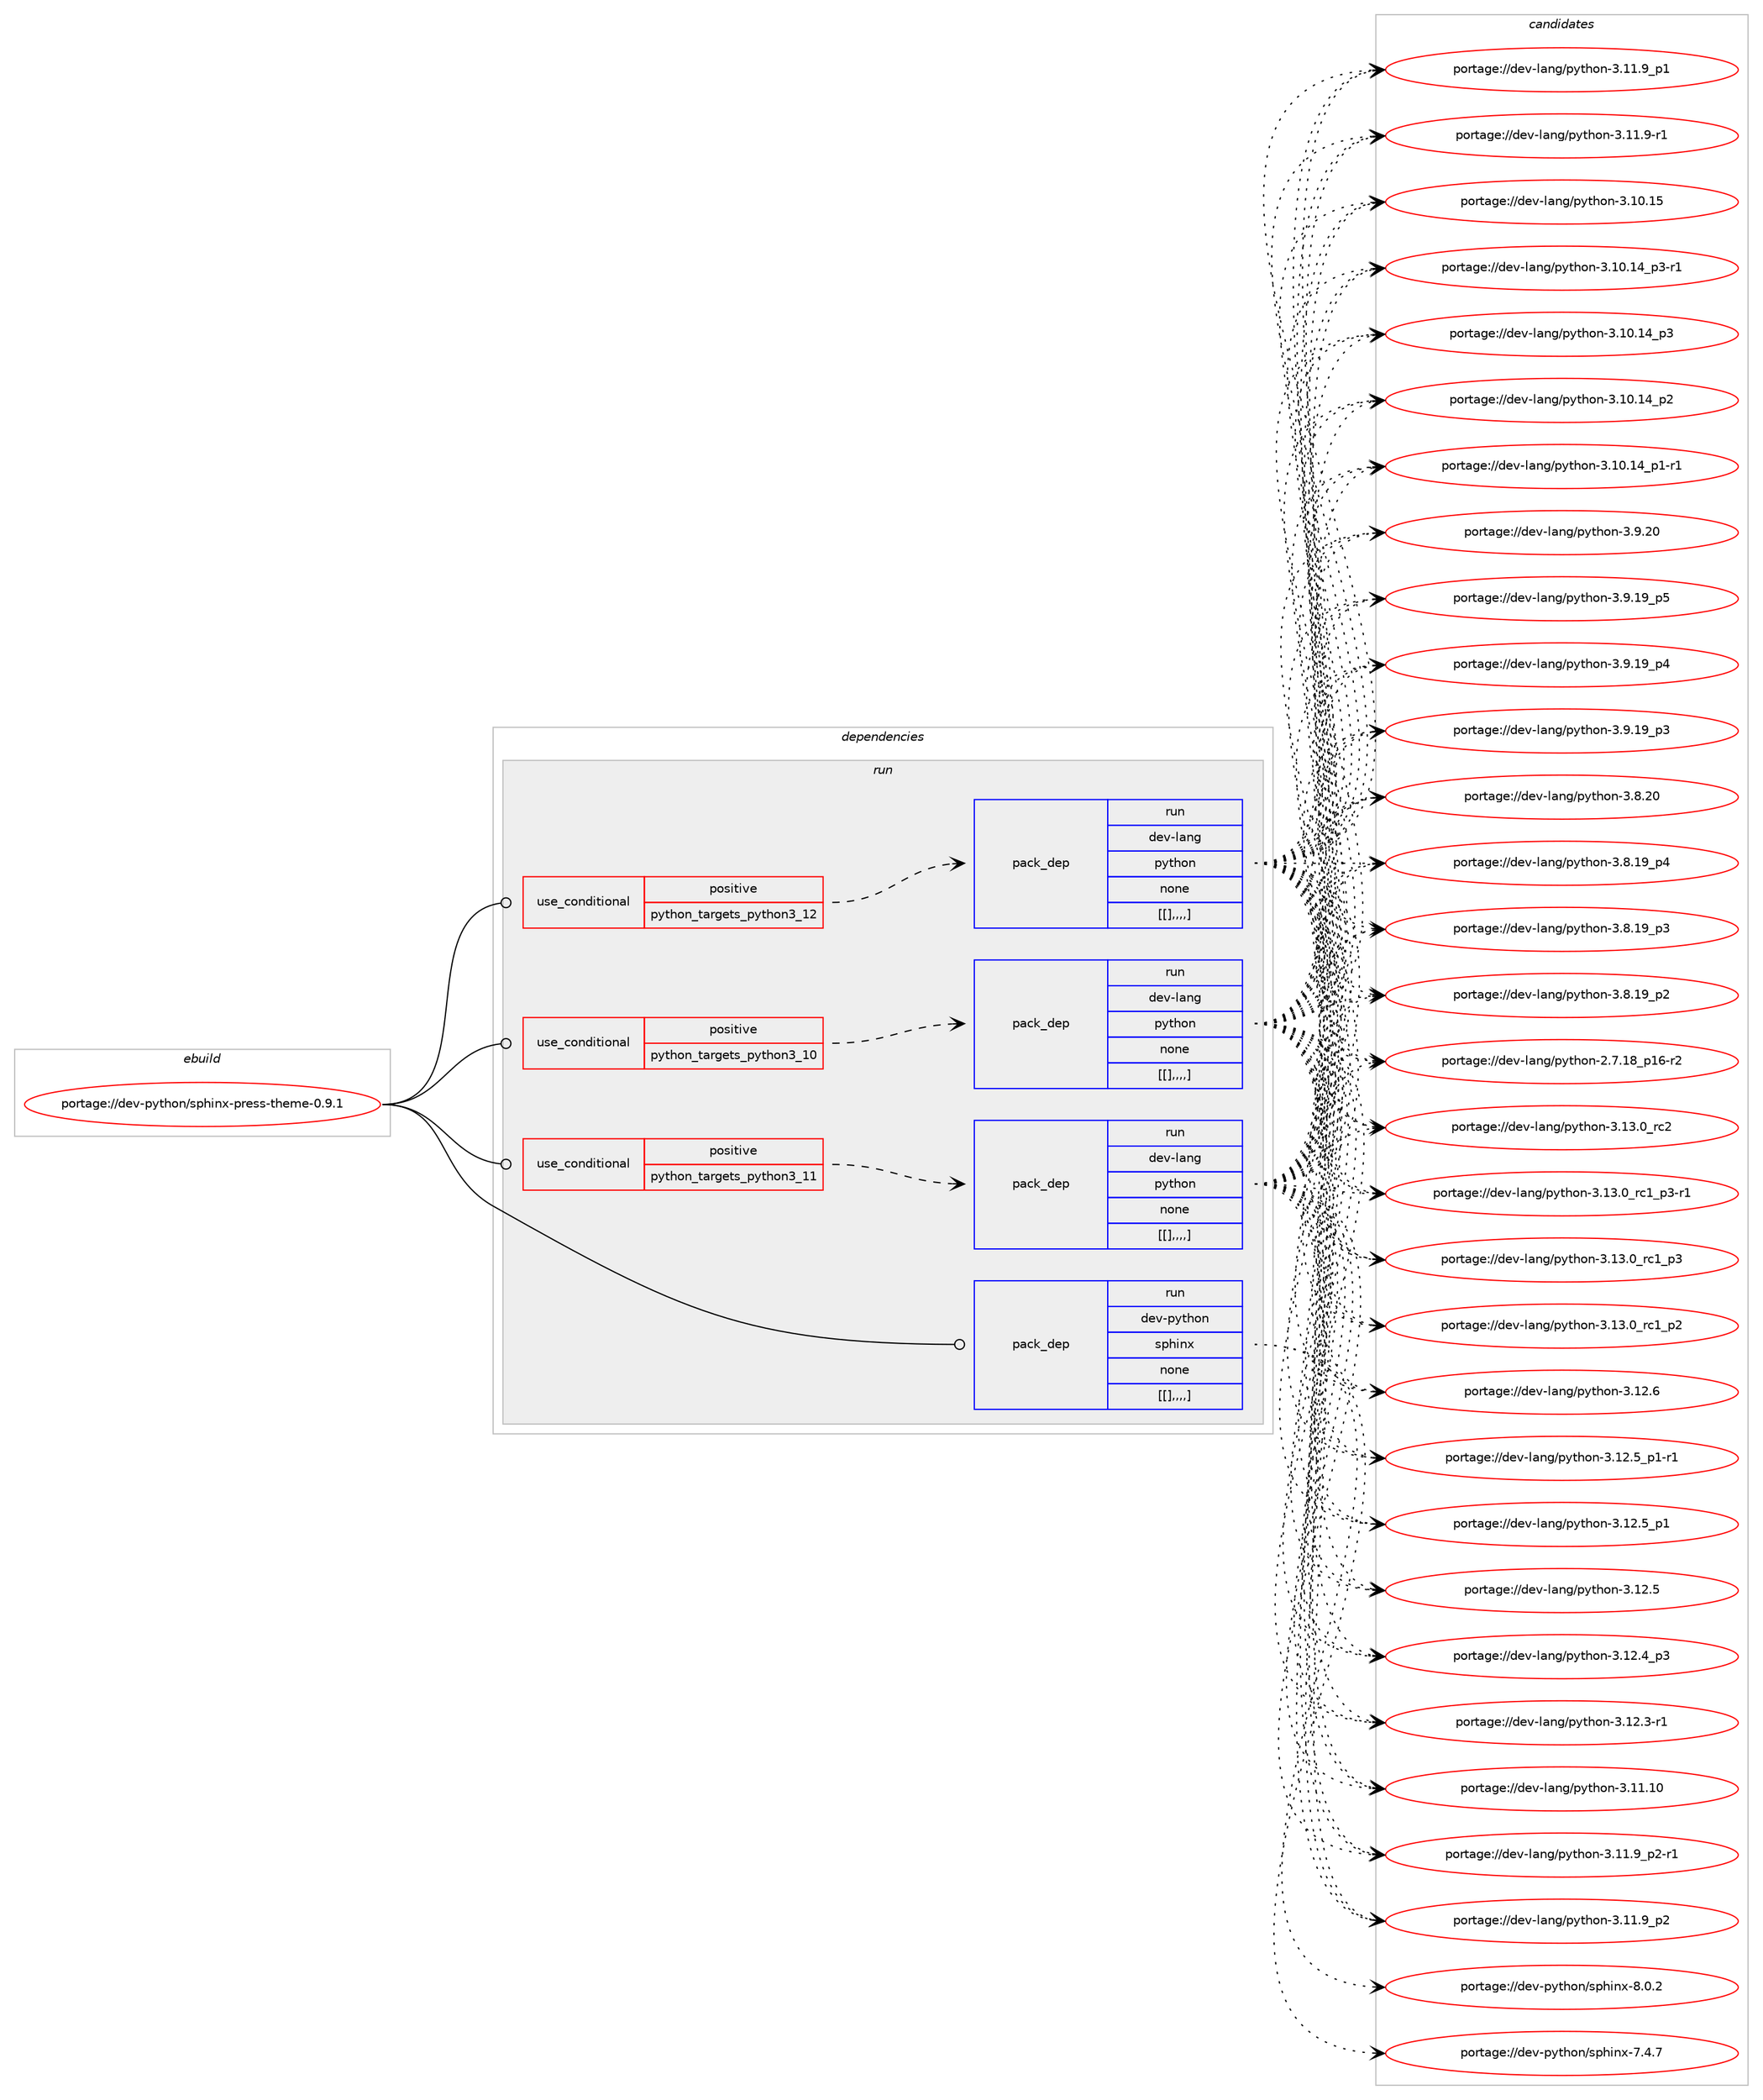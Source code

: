 digraph prolog {

# *************
# Graph options
# *************

newrank=true;
concentrate=true;
compound=true;
graph [rankdir=LR,fontname=Helvetica,fontsize=10,ranksep=1.5];#, ranksep=2.5, nodesep=0.2];
edge  [arrowhead=vee];
node  [fontname=Helvetica,fontsize=10];

# **********
# The ebuild
# **********

subgraph cluster_leftcol {
color=gray;
label=<<i>ebuild</i>>;
id [label="portage://dev-python/sphinx-press-theme-0.9.1", color=red, width=4, href="../dev-python/sphinx-press-theme-0.9.1.svg"];
}

# ****************
# The dependencies
# ****************

subgraph cluster_midcol {
color=gray;
label=<<i>dependencies</i>>;
subgraph cluster_compile {
fillcolor="#eeeeee";
style=filled;
label=<<i>compile</i>>;
}
subgraph cluster_compileandrun {
fillcolor="#eeeeee";
style=filled;
label=<<i>compile and run</i>>;
}
subgraph cluster_run {
fillcolor="#eeeeee";
style=filled;
label=<<i>run</i>>;
subgraph cond40858 {
dependency166136 [label=<<TABLE BORDER="0" CELLBORDER="1" CELLSPACING="0" CELLPADDING="4"><TR><TD ROWSPAN="3" CELLPADDING="10">use_conditional</TD></TR><TR><TD>positive</TD></TR><TR><TD>python_targets_python3_10</TD></TR></TABLE>>, shape=none, color=red];
subgraph pack124017 {
dependency166137 [label=<<TABLE BORDER="0" CELLBORDER="1" CELLSPACING="0" CELLPADDING="4" WIDTH="220"><TR><TD ROWSPAN="6" CELLPADDING="30">pack_dep</TD></TR><TR><TD WIDTH="110">run</TD></TR><TR><TD>dev-lang</TD></TR><TR><TD>python</TD></TR><TR><TD>none</TD></TR><TR><TD>[[],,,,]</TD></TR></TABLE>>, shape=none, color=blue];
}
dependency166136:e -> dependency166137:w [weight=20,style="dashed",arrowhead="vee"];
}
id:e -> dependency166136:w [weight=20,style="solid",arrowhead="odot"];
subgraph cond40859 {
dependency166138 [label=<<TABLE BORDER="0" CELLBORDER="1" CELLSPACING="0" CELLPADDING="4"><TR><TD ROWSPAN="3" CELLPADDING="10">use_conditional</TD></TR><TR><TD>positive</TD></TR><TR><TD>python_targets_python3_11</TD></TR></TABLE>>, shape=none, color=red];
subgraph pack124018 {
dependency166139 [label=<<TABLE BORDER="0" CELLBORDER="1" CELLSPACING="0" CELLPADDING="4" WIDTH="220"><TR><TD ROWSPAN="6" CELLPADDING="30">pack_dep</TD></TR><TR><TD WIDTH="110">run</TD></TR><TR><TD>dev-lang</TD></TR><TR><TD>python</TD></TR><TR><TD>none</TD></TR><TR><TD>[[],,,,]</TD></TR></TABLE>>, shape=none, color=blue];
}
dependency166138:e -> dependency166139:w [weight=20,style="dashed",arrowhead="vee"];
}
id:e -> dependency166138:w [weight=20,style="solid",arrowhead="odot"];
subgraph cond40860 {
dependency166140 [label=<<TABLE BORDER="0" CELLBORDER="1" CELLSPACING="0" CELLPADDING="4"><TR><TD ROWSPAN="3" CELLPADDING="10">use_conditional</TD></TR><TR><TD>positive</TD></TR><TR><TD>python_targets_python3_12</TD></TR></TABLE>>, shape=none, color=red];
subgraph pack124019 {
dependency166141 [label=<<TABLE BORDER="0" CELLBORDER="1" CELLSPACING="0" CELLPADDING="4" WIDTH="220"><TR><TD ROWSPAN="6" CELLPADDING="30">pack_dep</TD></TR><TR><TD WIDTH="110">run</TD></TR><TR><TD>dev-lang</TD></TR><TR><TD>python</TD></TR><TR><TD>none</TD></TR><TR><TD>[[],,,,]</TD></TR></TABLE>>, shape=none, color=blue];
}
dependency166140:e -> dependency166141:w [weight=20,style="dashed",arrowhead="vee"];
}
id:e -> dependency166140:w [weight=20,style="solid",arrowhead="odot"];
subgraph pack124020 {
dependency166142 [label=<<TABLE BORDER="0" CELLBORDER="1" CELLSPACING="0" CELLPADDING="4" WIDTH="220"><TR><TD ROWSPAN="6" CELLPADDING="30">pack_dep</TD></TR><TR><TD WIDTH="110">run</TD></TR><TR><TD>dev-python</TD></TR><TR><TD>sphinx</TD></TR><TR><TD>none</TD></TR><TR><TD>[[],,,,]</TD></TR></TABLE>>, shape=none, color=blue];
}
id:e -> dependency166142:w [weight=20,style="solid",arrowhead="odot"];
}
}

# **************
# The candidates
# **************

subgraph cluster_choices {
rank=same;
color=gray;
label=<<i>candidates</i>>;

subgraph choice124017 {
color=black;
nodesep=1;
choice10010111845108971101034711212111610411111045514649514648951149950 [label="portage://dev-lang/python-3.13.0_rc2", color=red, width=4,href="../dev-lang/python-3.13.0_rc2.svg"];
choice1001011184510897110103471121211161041111104551464951464895114994995112514511449 [label="portage://dev-lang/python-3.13.0_rc1_p3-r1", color=red, width=4,href="../dev-lang/python-3.13.0_rc1_p3-r1.svg"];
choice100101118451089711010347112121116104111110455146495146489511499499511251 [label="portage://dev-lang/python-3.13.0_rc1_p3", color=red, width=4,href="../dev-lang/python-3.13.0_rc1_p3.svg"];
choice100101118451089711010347112121116104111110455146495146489511499499511250 [label="portage://dev-lang/python-3.13.0_rc1_p2", color=red, width=4,href="../dev-lang/python-3.13.0_rc1_p2.svg"];
choice10010111845108971101034711212111610411111045514649504654 [label="portage://dev-lang/python-3.12.6", color=red, width=4,href="../dev-lang/python-3.12.6.svg"];
choice1001011184510897110103471121211161041111104551464950465395112494511449 [label="portage://dev-lang/python-3.12.5_p1-r1", color=red, width=4,href="../dev-lang/python-3.12.5_p1-r1.svg"];
choice100101118451089711010347112121116104111110455146495046539511249 [label="portage://dev-lang/python-3.12.5_p1", color=red, width=4,href="../dev-lang/python-3.12.5_p1.svg"];
choice10010111845108971101034711212111610411111045514649504653 [label="portage://dev-lang/python-3.12.5", color=red, width=4,href="../dev-lang/python-3.12.5.svg"];
choice100101118451089711010347112121116104111110455146495046529511251 [label="portage://dev-lang/python-3.12.4_p3", color=red, width=4,href="../dev-lang/python-3.12.4_p3.svg"];
choice100101118451089711010347112121116104111110455146495046514511449 [label="portage://dev-lang/python-3.12.3-r1", color=red, width=4,href="../dev-lang/python-3.12.3-r1.svg"];
choice1001011184510897110103471121211161041111104551464949464948 [label="portage://dev-lang/python-3.11.10", color=red, width=4,href="../dev-lang/python-3.11.10.svg"];
choice1001011184510897110103471121211161041111104551464949465795112504511449 [label="portage://dev-lang/python-3.11.9_p2-r1", color=red, width=4,href="../dev-lang/python-3.11.9_p2-r1.svg"];
choice100101118451089711010347112121116104111110455146494946579511250 [label="portage://dev-lang/python-3.11.9_p2", color=red, width=4,href="../dev-lang/python-3.11.9_p2.svg"];
choice100101118451089711010347112121116104111110455146494946579511249 [label="portage://dev-lang/python-3.11.9_p1", color=red, width=4,href="../dev-lang/python-3.11.9_p1.svg"];
choice100101118451089711010347112121116104111110455146494946574511449 [label="portage://dev-lang/python-3.11.9-r1", color=red, width=4,href="../dev-lang/python-3.11.9-r1.svg"];
choice1001011184510897110103471121211161041111104551464948464953 [label="portage://dev-lang/python-3.10.15", color=red, width=4,href="../dev-lang/python-3.10.15.svg"];
choice100101118451089711010347112121116104111110455146494846495295112514511449 [label="portage://dev-lang/python-3.10.14_p3-r1", color=red, width=4,href="../dev-lang/python-3.10.14_p3-r1.svg"];
choice10010111845108971101034711212111610411111045514649484649529511251 [label="portage://dev-lang/python-3.10.14_p3", color=red, width=4,href="../dev-lang/python-3.10.14_p3.svg"];
choice10010111845108971101034711212111610411111045514649484649529511250 [label="portage://dev-lang/python-3.10.14_p2", color=red, width=4,href="../dev-lang/python-3.10.14_p2.svg"];
choice100101118451089711010347112121116104111110455146494846495295112494511449 [label="portage://dev-lang/python-3.10.14_p1-r1", color=red, width=4,href="../dev-lang/python-3.10.14_p1-r1.svg"];
choice10010111845108971101034711212111610411111045514657465048 [label="portage://dev-lang/python-3.9.20", color=red, width=4,href="../dev-lang/python-3.9.20.svg"];
choice100101118451089711010347112121116104111110455146574649579511253 [label="portage://dev-lang/python-3.9.19_p5", color=red, width=4,href="../dev-lang/python-3.9.19_p5.svg"];
choice100101118451089711010347112121116104111110455146574649579511252 [label="portage://dev-lang/python-3.9.19_p4", color=red, width=4,href="../dev-lang/python-3.9.19_p4.svg"];
choice100101118451089711010347112121116104111110455146574649579511251 [label="portage://dev-lang/python-3.9.19_p3", color=red, width=4,href="../dev-lang/python-3.9.19_p3.svg"];
choice10010111845108971101034711212111610411111045514656465048 [label="portage://dev-lang/python-3.8.20", color=red, width=4,href="../dev-lang/python-3.8.20.svg"];
choice100101118451089711010347112121116104111110455146564649579511252 [label="portage://dev-lang/python-3.8.19_p4", color=red, width=4,href="../dev-lang/python-3.8.19_p4.svg"];
choice100101118451089711010347112121116104111110455146564649579511251 [label="portage://dev-lang/python-3.8.19_p3", color=red, width=4,href="../dev-lang/python-3.8.19_p3.svg"];
choice100101118451089711010347112121116104111110455146564649579511250 [label="portage://dev-lang/python-3.8.19_p2", color=red, width=4,href="../dev-lang/python-3.8.19_p2.svg"];
choice100101118451089711010347112121116104111110455046554649569511249544511450 [label="portage://dev-lang/python-2.7.18_p16-r2", color=red, width=4,href="../dev-lang/python-2.7.18_p16-r2.svg"];
dependency166137:e -> choice10010111845108971101034711212111610411111045514649514648951149950:w [style=dotted,weight="100"];
dependency166137:e -> choice1001011184510897110103471121211161041111104551464951464895114994995112514511449:w [style=dotted,weight="100"];
dependency166137:e -> choice100101118451089711010347112121116104111110455146495146489511499499511251:w [style=dotted,weight="100"];
dependency166137:e -> choice100101118451089711010347112121116104111110455146495146489511499499511250:w [style=dotted,weight="100"];
dependency166137:e -> choice10010111845108971101034711212111610411111045514649504654:w [style=dotted,weight="100"];
dependency166137:e -> choice1001011184510897110103471121211161041111104551464950465395112494511449:w [style=dotted,weight="100"];
dependency166137:e -> choice100101118451089711010347112121116104111110455146495046539511249:w [style=dotted,weight="100"];
dependency166137:e -> choice10010111845108971101034711212111610411111045514649504653:w [style=dotted,weight="100"];
dependency166137:e -> choice100101118451089711010347112121116104111110455146495046529511251:w [style=dotted,weight="100"];
dependency166137:e -> choice100101118451089711010347112121116104111110455146495046514511449:w [style=dotted,weight="100"];
dependency166137:e -> choice1001011184510897110103471121211161041111104551464949464948:w [style=dotted,weight="100"];
dependency166137:e -> choice1001011184510897110103471121211161041111104551464949465795112504511449:w [style=dotted,weight="100"];
dependency166137:e -> choice100101118451089711010347112121116104111110455146494946579511250:w [style=dotted,weight="100"];
dependency166137:e -> choice100101118451089711010347112121116104111110455146494946579511249:w [style=dotted,weight="100"];
dependency166137:e -> choice100101118451089711010347112121116104111110455146494946574511449:w [style=dotted,weight="100"];
dependency166137:e -> choice1001011184510897110103471121211161041111104551464948464953:w [style=dotted,weight="100"];
dependency166137:e -> choice100101118451089711010347112121116104111110455146494846495295112514511449:w [style=dotted,weight="100"];
dependency166137:e -> choice10010111845108971101034711212111610411111045514649484649529511251:w [style=dotted,weight="100"];
dependency166137:e -> choice10010111845108971101034711212111610411111045514649484649529511250:w [style=dotted,weight="100"];
dependency166137:e -> choice100101118451089711010347112121116104111110455146494846495295112494511449:w [style=dotted,weight="100"];
dependency166137:e -> choice10010111845108971101034711212111610411111045514657465048:w [style=dotted,weight="100"];
dependency166137:e -> choice100101118451089711010347112121116104111110455146574649579511253:w [style=dotted,weight="100"];
dependency166137:e -> choice100101118451089711010347112121116104111110455146574649579511252:w [style=dotted,weight="100"];
dependency166137:e -> choice100101118451089711010347112121116104111110455146574649579511251:w [style=dotted,weight="100"];
dependency166137:e -> choice10010111845108971101034711212111610411111045514656465048:w [style=dotted,weight="100"];
dependency166137:e -> choice100101118451089711010347112121116104111110455146564649579511252:w [style=dotted,weight="100"];
dependency166137:e -> choice100101118451089711010347112121116104111110455146564649579511251:w [style=dotted,weight="100"];
dependency166137:e -> choice100101118451089711010347112121116104111110455146564649579511250:w [style=dotted,weight="100"];
dependency166137:e -> choice100101118451089711010347112121116104111110455046554649569511249544511450:w [style=dotted,weight="100"];
}
subgraph choice124018 {
color=black;
nodesep=1;
choice10010111845108971101034711212111610411111045514649514648951149950 [label="portage://dev-lang/python-3.13.0_rc2", color=red, width=4,href="../dev-lang/python-3.13.0_rc2.svg"];
choice1001011184510897110103471121211161041111104551464951464895114994995112514511449 [label="portage://dev-lang/python-3.13.0_rc1_p3-r1", color=red, width=4,href="../dev-lang/python-3.13.0_rc1_p3-r1.svg"];
choice100101118451089711010347112121116104111110455146495146489511499499511251 [label="portage://dev-lang/python-3.13.0_rc1_p3", color=red, width=4,href="../dev-lang/python-3.13.0_rc1_p3.svg"];
choice100101118451089711010347112121116104111110455146495146489511499499511250 [label="portage://dev-lang/python-3.13.0_rc1_p2", color=red, width=4,href="../dev-lang/python-3.13.0_rc1_p2.svg"];
choice10010111845108971101034711212111610411111045514649504654 [label="portage://dev-lang/python-3.12.6", color=red, width=4,href="../dev-lang/python-3.12.6.svg"];
choice1001011184510897110103471121211161041111104551464950465395112494511449 [label="portage://dev-lang/python-3.12.5_p1-r1", color=red, width=4,href="../dev-lang/python-3.12.5_p1-r1.svg"];
choice100101118451089711010347112121116104111110455146495046539511249 [label="portage://dev-lang/python-3.12.5_p1", color=red, width=4,href="../dev-lang/python-3.12.5_p1.svg"];
choice10010111845108971101034711212111610411111045514649504653 [label="portage://dev-lang/python-3.12.5", color=red, width=4,href="../dev-lang/python-3.12.5.svg"];
choice100101118451089711010347112121116104111110455146495046529511251 [label="portage://dev-lang/python-3.12.4_p3", color=red, width=4,href="../dev-lang/python-3.12.4_p3.svg"];
choice100101118451089711010347112121116104111110455146495046514511449 [label="portage://dev-lang/python-3.12.3-r1", color=red, width=4,href="../dev-lang/python-3.12.3-r1.svg"];
choice1001011184510897110103471121211161041111104551464949464948 [label="portage://dev-lang/python-3.11.10", color=red, width=4,href="../dev-lang/python-3.11.10.svg"];
choice1001011184510897110103471121211161041111104551464949465795112504511449 [label="portage://dev-lang/python-3.11.9_p2-r1", color=red, width=4,href="../dev-lang/python-3.11.9_p2-r1.svg"];
choice100101118451089711010347112121116104111110455146494946579511250 [label="portage://dev-lang/python-3.11.9_p2", color=red, width=4,href="../dev-lang/python-3.11.9_p2.svg"];
choice100101118451089711010347112121116104111110455146494946579511249 [label="portage://dev-lang/python-3.11.9_p1", color=red, width=4,href="../dev-lang/python-3.11.9_p1.svg"];
choice100101118451089711010347112121116104111110455146494946574511449 [label="portage://dev-lang/python-3.11.9-r1", color=red, width=4,href="../dev-lang/python-3.11.9-r1.svg"];
choice1001011184510897110103471121211161041111104551464948464953 [label="portage://dev-lang/python-3.10.15", color=red, width=4,href="../dev-lang/python-3.10.15.svg"];
choice100101118451089711010347112121116104111110455146494846495295112514511449 [label="portage://dev-lang/python-3.10.14_p3-r1", color=red, width=4,href="../dev-lang/python-3.10.14_p3-r1.svg"];
choice10010111845108971101034711212111610411111045514649484649529511251 [label="portage://dev-lang/python-3.10.14_p3", color=red, width=4,href="../dev-lang/python-3.10.14_p3.svg"];
choice10010111845108971101034711212111610411111045514649484649529511250 [label="portage://dev-lang/python-3.10.14_p2", color=red, width=4,href="../dev-lang/python-3.10.14_p2.svg"];
choice100101118451089711010347112121116104111110455146494846495295112494511449 [label="portage://dev-lang/python-3.10.14_p1-r1", color=red, width=4,href="../dev-lang/python-3.10.14_p1-r1.svg"];
choice10010111845108971101034711212111610411111045514657465048 [label="portage://dev-lang/python-3.9.20", color=red, width=4,href="../dev-lang/python-3.9.20.svg"];
choice100101118451089711010347112121116104111110455146574649579511253 [label="portage://dev-lang/python-3.9.19_p5", color=red, width=4,href="../dev-lang/python-3.9.19_p5.svg"];
choice100101118451089711010347112121116104111110455146574649579511252 [label="portage://dev-lang/python-3.9.19_p4", color=red, width=4,href="../dev-lang/python-3.9.19_p4.svg"];
choice100101118451089711010347112121116104111110455146574649579511251 [label="portage://dev-lang/python-3.9.19_p3", color=red, width=4,href="../dev-lang/python-3.9.19_p3.svg"];
choice10010111845108971101034711212111610411111045514656465048 [label="portage://dev-lang/python-3.8.20", color=red, width=4,href="../dev-lang/python-3.8.20.svg"];
choice100101118451089711010347112121116104111110455146564649579511252 [label="portage://dev-lang/python-3.8.19_p4", color=red, width=4,href="../dev-lang/python-3.8.19_p4.svg"];
choice100101118451089711010347112121116104111110455146564649579511251 [label="portage://dev-lang/python-3.8.19_p3", color=red, width=4,href="../dev-lang/python-3.8.19_p3.svg"];
choice100101118451089711010347112121116104111110455146564649579511250 [label="portage://dev-lang/python-3.8.19_p2", color=red, width=4,href="../dev-lang/python-3.8.19_p2.svg"];
choice100101118451089711010347112121116104111110455046554649569511249544511450 [label="portage://dev-lang/python-2.7.18_p16-r2", color=red, width=4,href="../dev-lang/python-2.7.18_p16-r2.svg"];
dependency166139:e -> choice10010111845108971101034711212111610411111045514649514648951149950:w [style=dotted,weight="100"];
dependency166139:e -> choice1001011184510897110103471121211161041111104551464951464895114994995112514511449:w [style=dotted,weight="100"];
dependency166139:e -> choice100101118451089711010347112121116104111110455146495146489511499499511251:w [style=dotted,weight="100"];
dependency166139:e -> choice100101118451089711010347112121116104111110455146495146489511499499511250:w [style=dotted,weight="100"];
dependency166139:e -> choice10010111845108971101034711212111610411111045514649504654:w [style=dotted,weight="100"];
dependency166139:e -> choice1001011184510897110103471121211161041111104551464950465395112494511449:w [style=dotted,weight="100"];
dependency166139:e -> choice100101118451089711010347112121116104111110455146495046539511249:w [style=dotted,weight="100"];
dependency166139:e -> choice10010111845108971101034711212111610411111045514649504653:w [style=dotted,weight="100"];
dependency166139:e -> choice100101118451089711010347112121116104111110455146495046529511251:w [style=dotted,weight="100"];
dependency166139:e -> choice100101118451089711010347112121116104111110455146495046514511449:w [style=dotted,weight="100"];
dependency166139:e -> choice1001011184510897110103471121211161041111104551464949464948:w [style=dotted,weight="100"];
dependency166139:e -> choice1001011184510897110103471121211161041111104551464949465795112504511449:w [style=dotted,weight="100"];
dependency166139:e -> choice100101118451089711010347112121116104111110455146494946579511250:w [style=dotted,weight="100"];
dependency166139:e -> choice100101118451089711010347112121116104111110455146494946579511249:w [style=dotted,weight="100"];
dependency166139:e -> choice100101118451089711010347112121116104111110455146494946574511449:w [style=dotted,weight="100"];
dependency166139:e -> choice1001011184510897110103471121211161041111104551464948464953:w [style=dotted,weight="100"];
dependency166139:e -> choice100101118451089711010347112121116104111110455146494846495295112514511449:w [style=dotted,weight="100"];
dependency166139:e -> choice10010111845108971101034711212111610411111045514649484649529511251:w [style=dotted,weight="100"];
dependency166139:e -> choice10010111845108971101034711212111610411111045514649484649529511250:w [style=dotted,weight="100"];
dependency166139:e -> choice100101118451089711010347112121116104111110455146494846495295112494511449:w [style=dotted,weight="100"];
dependency166139:e -> choice10010111845108971101034711212111610411111045514657465048:w [style=dotted,weight="100"];
dependency166139:e -> choice100101118451089711010347112121116104111110455146574649579511253:w [style=dotted,weight="100"];
dependency166139:e -> choice100101118451089711010347112121116104111110455146574649579511252:w [style=dotted,weight="100"];
dependency166139:e -> choice100101118451089711010347112121116104111110455146574649579511251:w [style=dotted,weight="100"];
dependency166139:e -> choice10010111845108971101034711212111610411111045514656465048:w [style=dotted,weight="100"];
dependency166139:e -> choice100101118451089711010347112121116104111110455146564649579511252:w [style=dotted,weight="100"];
dependency166139:e -> choice100101118451089711010347112121116104111110455146564649579511251:w [style=dotted,weight="100"];
dependency166139:e -> choice100101118451089711010347112121116104111110455146564649579511250:w [style=dotted,weight="100"];
dependency166139:e -> choice100101118451089711010347112121116104111110455046554649569511249544511450:w [style=dotted,weight="100"];
}
subgraph choice124019 {
color=black;
nodesep=1;
choice10010111845108971101034711212111610411111045514649514648951149950 [label="portage://dev-lang/python-3.13.0_rc2", color=red, width=4,href="../dev-lang/python-3.13.0_rc2.svg"];
choice1001011184510897110103471121211161041111104551464951464895114994995112514511449 [label="portage://dev-lang/python-3.13.0_rc1_p3-r1", color=red, width=4,href="../dev-lang/python-3.13.0_rc1_p3-r1.svg"];
choice100101118451089711010347112121116104111110455146495146489511499499511251 [label="portage://dev-lang/python-3.13.0_rc1_p3", color=red, width=4,href="../dev-lang/python-3.13.0_rc1_p3.svg"];
choice100101118451089711010347112121116104111110455146495146489511499499511250 [label="portage://dev-lang/python-3.13.0_rc1_p2", color=red, width=4,href="../dev-lang/python-3.13.0_rc1_p2.svg"];
choice10010111845108971101034711212111610411111045514649504654 [label="portage://dev-lang/python-3.12.6", color=red, width=4,href="../dev-lang/python-3.12.6.svg"];
choice1001011184510897110103471121211161041111104551464950465395112494511449 [label="portage://dev-lang/python-3.12.5_p1-r1", color=red, width=4,href="../dev-lang/python-3.12.5_p1-r1.svg"];
choice100101118451089711010347112121116104111110455146495046539511249 [label="portage://dev-lang/python-3.12.5_p1", color=red, width=4,href="../dev-lang/python-3.12.5_p1.svg"];
choice10010111845108971101034711212111610411111045514649504653 [label="portage://dev-lang/python-3.12.5", color=red, width=4,href="../dev-lang/python-3.12.5.svg"];
choice100101118451089711010347112121116104111110455146495046529511251 [label="portage://dev-lang/python-3.12.4_p3", color=red, width=4,href="../dev-lang/python-3.12.4_p3.svg"];
choice100101118451089711010347112121116104111110455146495046514511449 [label="portage://dev-lang/python-3.12.3-r1", color=red, width=4,href="../dev-lang/python-3.12.3-r1.svg"];
choice1001011184510897110103471121211161041111104551464949464948 [label="portage://dev-lang/python-3.11.10", color=red, width=4,href="../dev-lang/python-3.11.10.svg"];
choice1001011184510897110103471121211161041111104551464949465795112504511449 [label="portage://dev-lang/python-3.11.9_p2-r1", color=red, width=4,href="../dev-lang/python-3.11.9_p2-r1.svg"];
choice100101118451089711010347112121116104111110455146494946579511250 [label="portage://dev-lang/python-3.11.9_p2", color=red, width=4,href="../dev-lang/python-3.11.9_p2.svg"];
choice100101118451089711010347112121116104111110455146494946579511249 [label="portage://dev-lang/python-3.11.9_p1", color=red, width=4,href="../dev-lang/python-3.11.9_p1.svg"];
choice100101118451089711010347112121116104111110455146494946574511449 [label="portage://dev-lang/python-3.11.9-r1", color=red, width=4,href="../dev-lang/python-3.11.9-r1.svg"];
choice1001011184510897110103471121211161041111104551464948464953 [label="portage://dev-lang/python-3.10.15", color=red, width=4,href="../dev-lang/python-3.10.15.svg"];
choice100101118451089711010347112121116104111110455146494846495295112514511449 [label="portage://dev-lang/python-3.10.14_p3-r1", color=red, width=4,href="../dev-lang/python-3.10.14_p3-r1.svg"];
choice10010111845108971101034711212111610411111045514649484649529511251 [label="portage://dev-lang/python-3.10.14_p3", color=red, width=4,href="../dev-lang/python-3.10.14_p3.svg"];
choice10010111845108971101034711212111610411111045514649484649529511250 [label="portage://dev-lang/python-3.10.14_p2", color=red, width=4,href="../dev-lang/python-3.10.14_p2.svg"];
choice100101118451089711010347112121116104111110455146494846495295112494511449 [label="portage://dev-lang/python-3.10.14_p1-r1", color=red, width=4,href="../dev-lang/python-3.10.14_p1-r1.svg"];
choice10010111845108971101034711212111610411111045514657465048 [label="portage://dev-lang/python-3.9.20", color=red, width=4,href="../dev-lang/python-3.9.20.svg"];
choice100101118451089711010347112121116104111110455146574649579511253 [label="portage://dev-lang/python-3.9.19_p5", color=red, width=4,href="../dev-lang/python-3.9.19_p5.svg"];
choice100101118451089711010347112121116104111110455146574649579511252 [label="portage://dev-lang/python-3.9.19_p4", color=red, width=4,href="../dev-lang/python-3.9.19_p4.svg"];
choice100101118451089711010347112121116104111110455146574649579511251 [label="portage://dev-lang/python-3.9.19_p3", color=red, width=4,href="../dev-lang/python-3.9.19_p3.svg"];
choice10010111845108971101034711212111610411111045514656465048 [label="portage://dev-lang/python-3.8.20", color=red, width=4,href="../dev-lang/python-3.8.20.svg"];
choice100101118451089711010347112121116104111110455146564649579511252 [label="portage://dev-lang/python-3.8.19_p4", color=red, width=4,href="../dev-lang/python-3.8.19_p4.svg"];
choice100101118451089711010347112121116104111110455146564649579511251 [label="portage://dev-lang/python-3.8.19_p3", color=red, width=4,href="../dev-lang/python-3.8.19_p3.svg"];
choice100101118451089711010347112121116104111110455146564649579511250 [label="portage://dev-lang/python-3.8.19_p2", color=red, width=4,href="../dev-lang/python-3.8.19_p2.svg"];
choice100101118451089711010347112121116104111110455046554649569511249544511450 [label="portage://dev-lang/python-2.7.18_p16-r2", color=red, width=4,href="../dev-lang/python-2.7.18_p16-r2.svg"];
dependency166141:e -> choice10010111845108971101034711212111610411111045514649514648951149950:w [style=dotted,weight="100"];
dependency166141:e -> choice1001011184510897110103471121211161041111104551464951464895114994995112514511449:w [style=dotted,weight="100"];
dependency166141:e -> choice100101118451089711010347112121116104111110455146495146489511499499511251:w [style=dotted,weight="100"];
dependency166141:e -> choice100101118451089711010347112121116104111110455146495146489511499499511250:w [style=dotted,weight="100"];
dependency166141:e -> choice10010111845108971101034711212111610411111045514649504654:w [style=dotted,weight="100"];
dependency166141:e -> choice1001011184510897110103471121211161041111104551464950465395112494511449:w [style=dotted,weight="100"];
dependency166141:e -> choice100101118451089711010347112121116104111110455146495046539511249:w [style=dotted,weight="100"];
dependency166141:e -> choice10010111845108971101034711212111610411111045514649504653:w [style=dotted,weight="100"];
dependency166141:e -> choice100101118451089711010347112121116104111110455146495046529511251:w [style=dotted,weight="100"];
dependency166141:e -> choice100101118451089711010347112121116104111110455146495046514511449:w [style=dotted,weight="100"];
dependency166141:e -> choice1001011184510897110103471121211161041111104551464949464948:w [style=dotted,weight="100"];
dependency166141:e -> choice1001011184510897110103471121211161041111104551464949465795112504511449:w [style=dotted,weight="100"];
dependency166141:e -> choice100101118451089711010347112121116104111110455146494946579511250:w [style=dotted,weight="100"];
dependency166141:e -> choice100101118451089711010347112121116104111110455146494946579511249:w [style=dotted,weight="100"];
dependency166141:e -> choice100101118451089711010347112121116104111110455146494946574511449:w [style=dotted,weight="100"];
dependency166141:e -> choice1001011184510897110103471121211161041111104551464948464953:w [style=dotted,weight="100"];
dependency166141:e -> choice100101118451089711010347112121116104111110455146494846495295112514511449:w [style=dotted,weight="100"];
dependency166141:e -> choice10010111845108971101034711212111610411111045514649484649529511251:w [style=dotted,weight="100"];
dependency166141:e -> choice10010111845108971101034711212111610411111045514649484649529511250:w [style=dotted,weight="100"];
dependency166141:e -> choice100101118451089711010347112121116104111110455146494846495295112494511449:w [style=dotted,weight="100"];
dependency166141:e -> choice10010111845108971101034711212111610411111045514657465048:w [style=dotted,weight="100"];
dependency166141:e -> choice100101118451089711010347112121116104111110455146574649579511253:w [style=dotted,weight="100"];
dependency166141:e -> choice100101118451089711010347112121116104111110455146574649579511252:w [style=dotted,weight="100"];
dependency166141:e -> choice100101118451089711010347112121116104111110455146574649579511251:w [style=dotted,weight="100"];
dependency166141:e -> choice10010111845108971101034711212111610411111045514656465048:w [style=dotted,weight="100"];
dependency166141:e -> choice100101118451089711010347112121116104111110455146564649579511252:w [style=dotted,weight="100"];
dependency166141:e -> choice100101118451089711010347112121116104111110455146564649579511251:w [style=dotted,weight="100"];
dependency166141:e -> choice100101118451089711010347112121116104111110455146564649579511250:w [style=dotted,weight="100"];
dependency166141:e -> choice100101118451089711010347112121116104111110455046554649569511249544511450:w [style=dotted,weight="100"];
}
subgraph choice124020 {
color=black;
nodesep=1;
choice1001011184511212111610411111047115112104105110120455646484650 [label="portage://dev-python/sphinx-8.0.2", color=red, width=4,href="../dev-python/sphinx-8.0.2.svg"];
choice1001011184511212111610411111047115112104105110120455546524655 [label="portage://dev-python/sphinx-7.4.7", color=red, width=4,href="../dev-python/sphinx-7.4.7.svg"];
dependency166142:e -> choice1001011184511212111610411111047115112104105110120455646484650:w [style=dotted,weight="100"];
dependency166142:e -> choice1001011184511212111610411111047115112104105110120455546524655:w [style=dotted,weight="100"];
}
}

}
